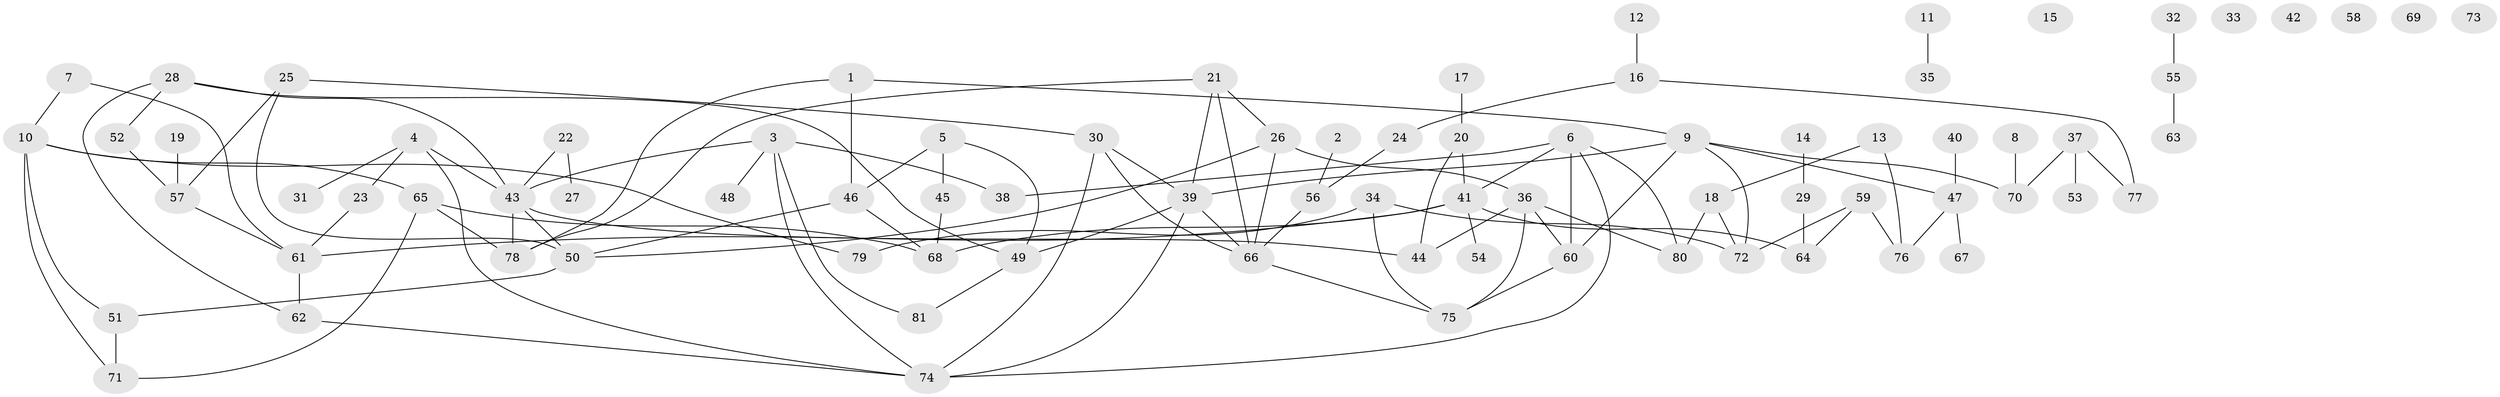 // coarse degree distribution, {7: 0.05555555555555555, 2: 0.16666666666666666, 4: 0.16666666666666666, 9: 0.018518518518518517, 3: 0.12962962962962962, 0: 0.12962962962962962, 1: 0.18518518518518517, 5: 0.12962962962962962, 6: 0.018518518518518517}
// Generated by graph-tools (version 1.1) at 2025/41/03/06/25 10:41:25]
// undirected, 81 vertices, 112 edges
graph export_dot {
graph [start="1"]
  node [color=gray90,style=filled];
  1;
  2;
  3;
  4;
  5;
  6;
  7;
  8;
  9;
  10;
  11;
  12;
  13;
  14;
  15;
  16;
  17;
  18;
  19;
  20;
  21;
  22;
  23;
  24;
  25;
  26;
  27;
  28;
  29;
  30;
  31;
  32;
  33;
  34;
  35;
  36;
  37;
  38;
  39;
  40;
  41;
  42;
  43;
  44;
  45;
  46;
  47;
  48;
  49;
  50;
  51;
  52;
  53;
  54;
  55;
  56;
  57;
  58;
  59;
  60;
  61;
  62;
  63;
  64;
  65;
  66;
  67;
  68;
  69;
  70;
  71;
  72;
  73;
  74;
  75;
  76;
  77;
  78;
  79;
  80;
  81;
  1 -- 9;
  1 -- 46;
  1 -- 78;
  2 -- 56;
  3 -- 38;
  3 -- 43;
  3 -- 48;
  3 -- 74;
  3 -- 81;
  4 -- 23;
  4 -- 31;
  4 -- 43;
  4 -- 74;
  5 -- 45;
  5 -- 46;
  5 -- 49;
  6 -- 38;
  6 -- 41;
  6 -- 60;
  6 -- 74;
  6 -- 80;
  7 -- 10;
  7 -- 61;
  8 -- 70;
  9 -- 39;
  9 -- 47;
  9 -- 60;
  9 -- 70;
  9 -- 72;
  10 -- 51;
  10 -- 65;
  10 -- 71;
  10 -- 79;
  11 -- 35;
  12 -- 16;
  13 -- 18;
  13 -- 76;
  14 -- 29;
  16 -- 24;
  16 -- 77;
  17 -- 20;
  18 -- 72;
  18 -- 80;
  19 -- 57;
  20 -- 41;
  20 -- 44;
  21 -- 26;
  21 -- 39;
  21 -- 66;
  21 -- 78;
  22 -- 27;
  22 -- 43;
  23 -- 61;
  24 -- 56;
  25 -- 30;
  25 -- 50;
  25 -- 57;
  26 -- 36;
  26 -- 50;
  26 -- 66;
  28 -- 43;
  28 -- 49;
  28 -- 52;
  28 -- 62;
  29 -- 64;
  30 -- 39;
  30 -- 66;
  30 -- 74;
  32 -- 55;
  34 -- 72;
  34 -- 75;
  34 -- 79;
  36 -- 44;
  36 -- 60;
  36 -- 75;
  36 -- 80;
  37 -- 53;
  37 -- 70;
  37 -- 77;
  39 -- 49;
  39 -- 66;
  39 -- 74;
  40 -- 47;
  41 -- 54;
  41 -- 61;
  41 -- 64;
  41 -- 68;
  43 -- 44;
  43 -- 50;
  43 -- 78;
  45 -- 68;
  46 -- 50;
  46 -- 68;
  47 -- 67;
  47 -- 76;
  49 -- 81;
  50 -- 51;
  51 -- 71;
  52 -- 57;
  55 -- 63;
  56 -- 66;
  57 -- 61;
  59 -- 64;
  59 -- 72;
  59 -- 76;
  60 -- 75;
  61 -- 62;
  62 -- 74;
  65 -- 68;
  65 -- 71;
  65 -- 78;
  66 -- 75;
}

